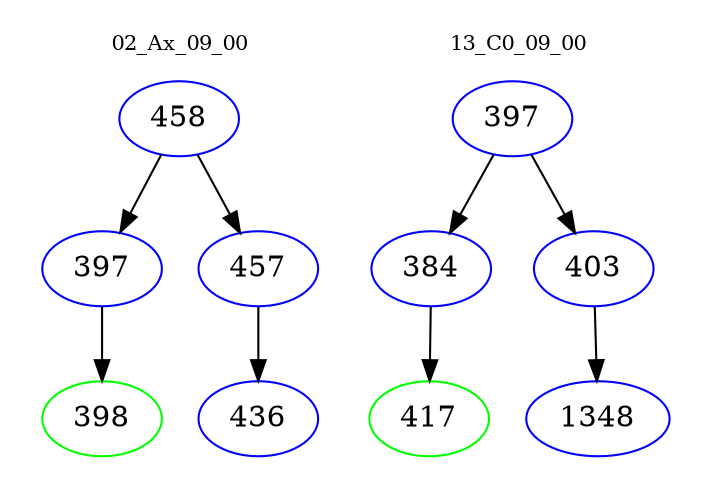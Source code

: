 digraph{
subgraph cluster_0 {
color = white
label = "02_Ax_09_00";
fontsize=10;
T0_458 [label="458", color="blue"]
T0_458 -> T0_397 [color="black"]
T0_397 [label="397", color="blue"]
T0_397 -> T0_398 [color="black"]
T0_398 [label="398", color="green"]
T0_458 -> T0_457 [color="black"]
T0_457 [label="457", color="blue"]
T0_457 -> T0_436 [color="black"]
T0_436 [label="436", color="blue"]
}
subgraph cluster_1 {
color = white
label = "13_C0_09_00";
fontsize=10;
T1_397 [label="397", color="blue"]
T1_397 -> T1_384 [color="black"]
T1_384 [label="384", color="blue"]
T1_384 -> T1_417 [color="black"]
T1_417 [label="417", color="green"]
T1_397 -> T1_403 [color="black"]
T1_403 [label="403", color="blue"]
T1_403 -> T1_1348 [color="black"]
T1_1348 [label="1348", color="blue"]
}
}
